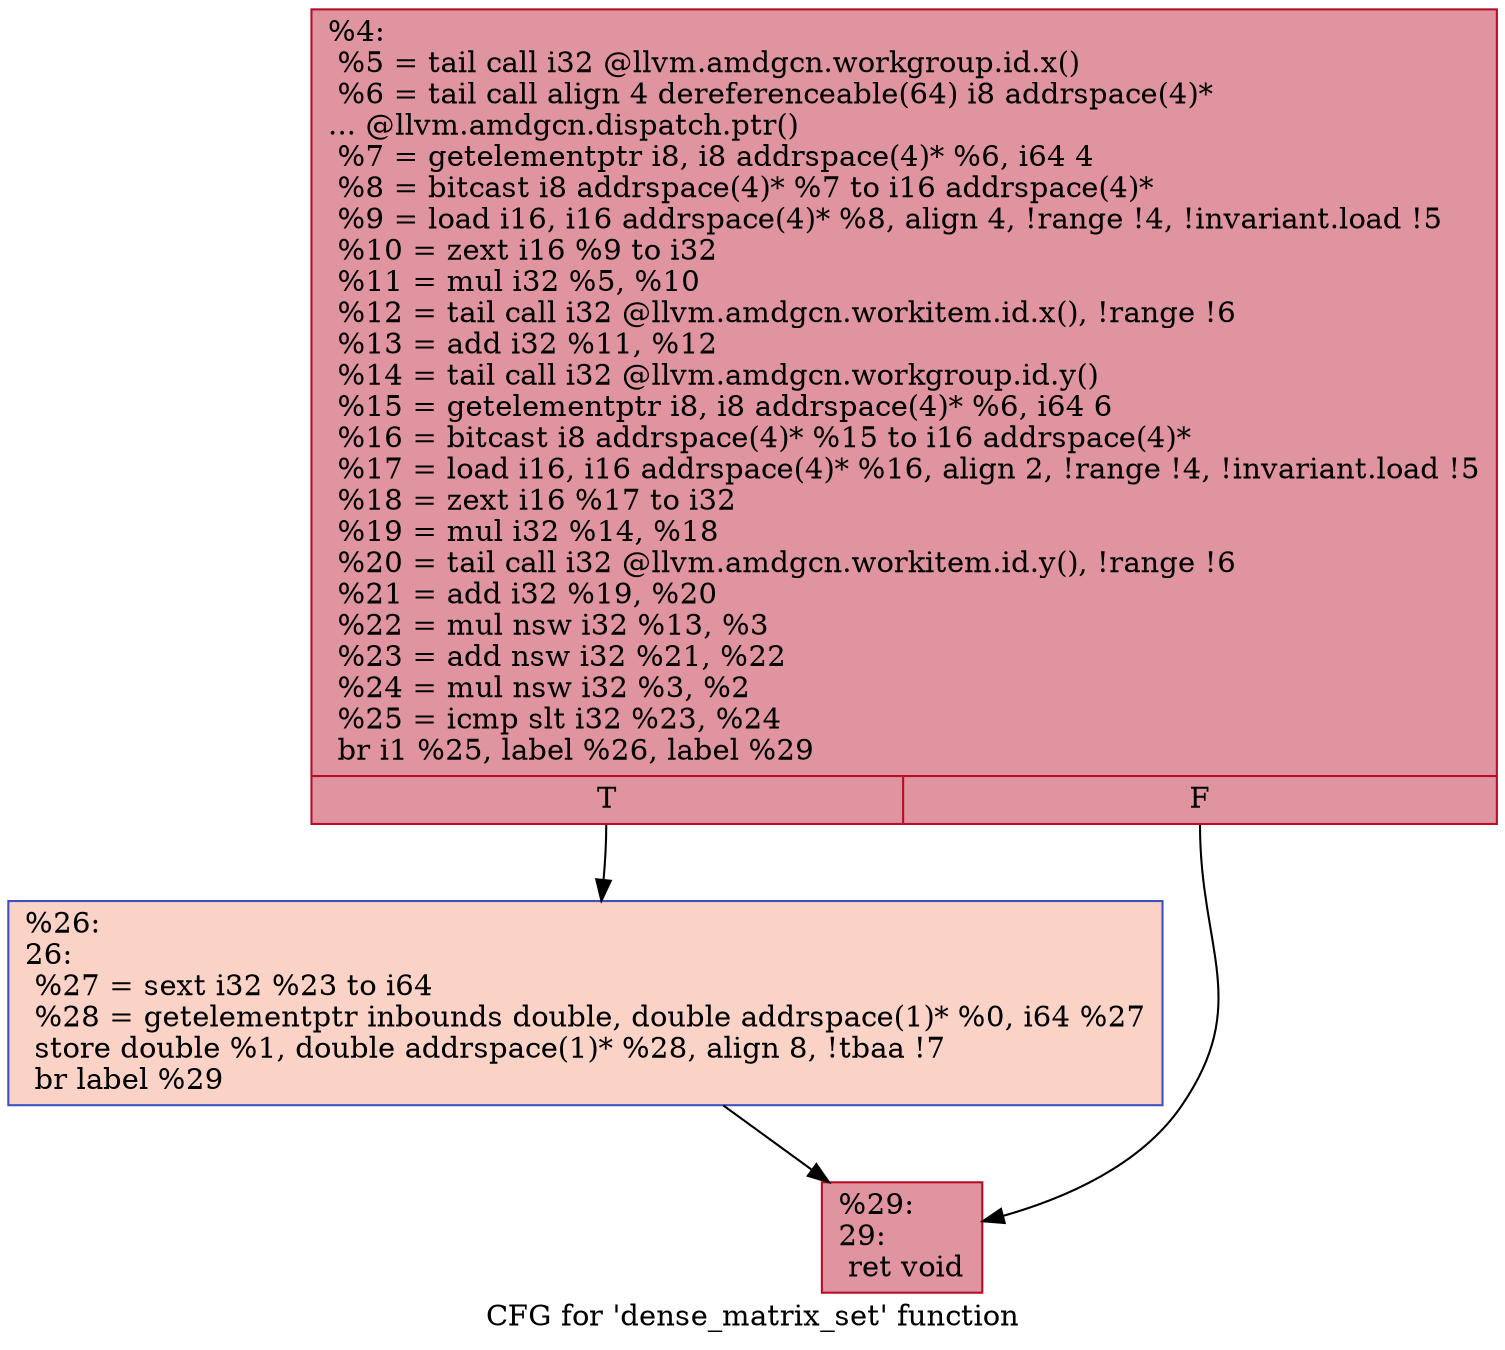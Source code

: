 digraph "CFG for 'dense_matrix_set' function" {
	label="CFG for 'dense_matrix_set' function";

	Node0x5224250 [shape=record,color="#b70d28ff", style=filled, fillcolor="#b70d2870",label="{%4:\l  %5 = tail call i32 @llvm.amdgcn.workgroup.id.x()\l  %6 = tail call align 4 dereferenceable(64) i8 addrspace(4)*\l... @llvm.amdgcn.dispatch.ptr()\l  %7 = getelementptr i8, i8 addrspace(4)* %6, i64 4\l  %8 = bitcast i8 addrspace(4)* %7 to i16 addrspace(4)*\l  %9 = load i16, i16 addrspace(4)* %8, align 4, !range !4, !invariant.load !5\l  %10 = zext i16 %9 to i32\l  %11 = mul i32 %5, %10\l  %12 = tail call i32 @llvm.amdgcn.workitem.id.x(), !range !6\l  %13 = add i32 %11, %12\l  %14 = tail call i32 @llvm.amdgcn.workgroup.id.y()\l  %15 = getelementptr i8, i8 addrspace(4)* %6, i64 6\l  %16 = bitcast i8 addrspace(4)* %15 to i16 addrspace(4)*\l  %17 = load i16, i16 addrspace(4)* %16, align 2, !range !4, !invariant.load !5\l  %18 = zext i16 %17 to i32\l  %19 = mul i32 %14, %18\l  %20 = tail call i32 @llvm.amdgcn.workitem.id.y(), !range !6\l  %21 = add i32 %19, %20\l  %22 = mul nsw i32 %13, %3\l  %23 = add nsw i32 %21, %22\l  %24 = mul nsw i32 %3, %2\l  %25 = icmp slt i32 %23, %24\l  br i1 %25, label %26, label %29\l|{<s0>T|<s1>F}}"];
	Node0x5224250:s0 -> Node0x5227d30;
	Node0x5224250:s1 -> Node0x5227dc0;
	Node0x5227d30 [shape=record,color="#3d50c3ff", style=filled, fillcolor="#f59c7d70",label="{%26:\l26:                                               \l  %27 = sext i32 %23 to i64\l  %28 = getelementptr inbounds double, double addrspace(1)* %0, i64 %27\l  store double %1, double addrspace(1)* %28, align 8, !tbaa !7\l  br label %29\l}"];
	Node0x5227d30 -> Node0x5227dc0;
	Node0x5227dc0 [shape=record,color="#b70d28ff", style=filled, fillcolor="#b70d2870",label="{%29:\l29:                                               \l  ret void\l}"];
}
